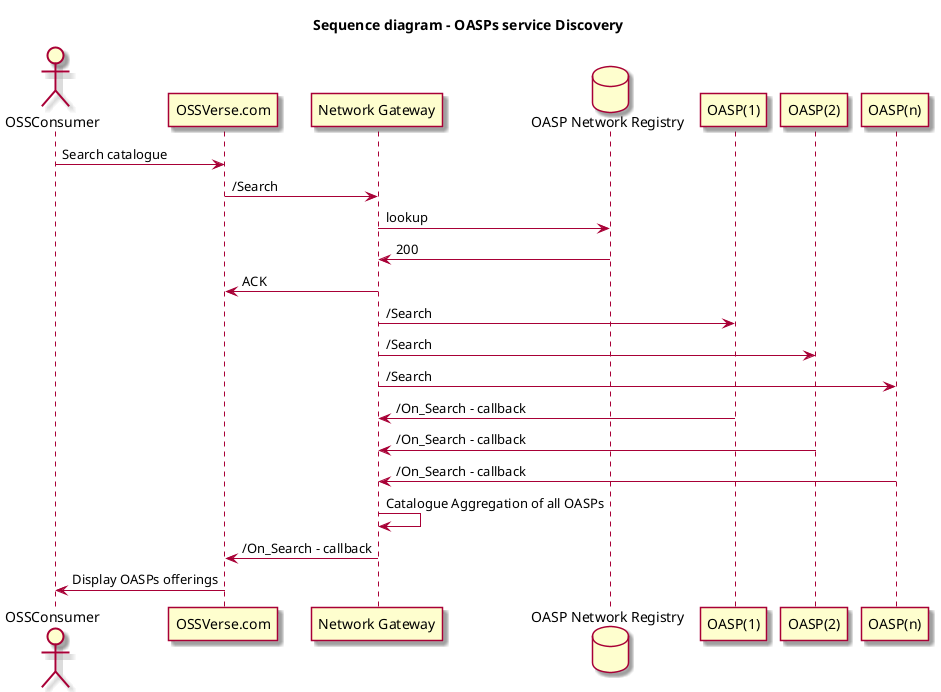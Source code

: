 @startuml

skin rose

title "Sequence diagram - OASPs service Discovery"

actor "OSSConsumer" as Buyer

Buyer -> OSSVerse.com: Search catalogue
OSSVerse.com -> "Network Gateway": /Search
database "OASP Network Registry"
"Network Gateway" -> "OASP Network Registry": lookup
"OASP Network Registry" -> "Network Gateway": 200
"Network Gateway" -> OSSVerse.com: ACK

"Network Gateway" -> "OASP(1)": /Search
"Network Gateway" -> "OASP(2)": /Search
"Network Gateway" -> "OASP(n)": /Search

"OASP(1)" -> "Network Gateway": /On_Search - callback
"OASP(2)" -> "Network Gateway": /On_Search - callback
"OASP(n)" -> "Network Gateway": /On_Search - callback

"Network Gateway" -> "Network Gateway": Catalogue Aggregation of all OASPs
"Network Gateway" -> OSSVerse.com: /On_Search - callback


OSSVerse.com -> Buyer: Display OASPs offerings

@enduml